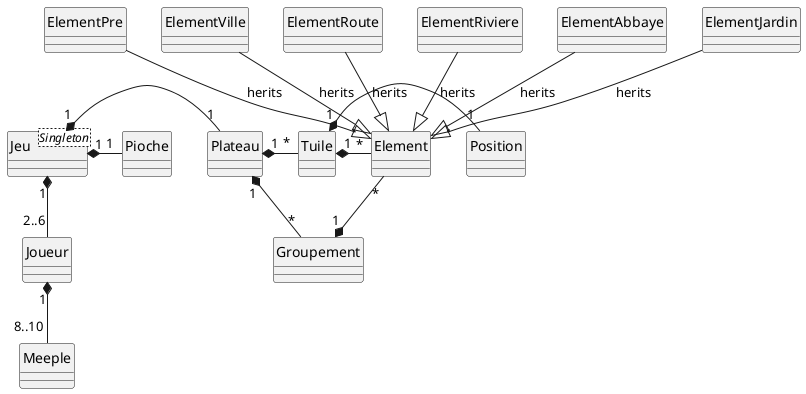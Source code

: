 @startuml
hide circle


class Jeu<Singleton> {

}

class Pioche {

}

class Plateau {

}

class Joueur {

}

class Tuile {

}

class Position {

}

class Element {

}
class ElementPre{

}
class ElementVille {

}
class ElementRoute {

}
class ElementRiviere {

}
class ElementAbbaye {

}
class ElementJardin {

}

class Meeple {

}


class Groupement {

}
ElementRiviere--|> Element : herits
ElementRoute  --|> Element : herits
ElementVille  --|>Element : herits
ElementPre  --|>Element : herits
ElementAbbaye  --|>Element : herits
ElementJardin  --|>Element : herits

Jeu "1" *-- "2..6" Joueur
Jeu "1" *- "1" Plateau
Jeu "1" *- "1" Pioche


Joueur "1" *-- "8..10" Meeple

Plateau "1" *- "*" Tuile
Tuile "1" *- "1" Position
Tuile "1" *- "*" Element
Plateau "1" *- "*"Groupement
Element "*" --* "1" Groupement



@enduml
